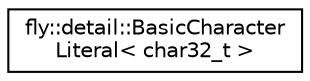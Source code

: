 digraph "Graphical Class Hierarchy"
{
 // LATEX_PDF_SIZE
  edge [fontname="Helvetica",fontsize="10",labelfontname="Helvetica",labelfontsize="10"];
  node [fontname="Helvetica",fontsize="10",shape=record];
  rankdir="LR";
  Node0 [label="fly::detail::BasicCharacter\lLiteral\< char32_t \>",height=0.2,width=0.4,color="black", fillcolor="white", style="filled",URL="$structfly_1_1detail_1_1_basic_character_literal_3_01char32__t_01_4.html",tooltip=" "];
}
